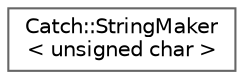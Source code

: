 digraph "Graphical Class Hierarchy"
{
 // LATEX_PDF_SIZE
  bgcolor="transparent";
  edge [fontname=Helvetica,fontsize=10,labelfontname=Helvetica,labelfontsize=10];
  node [fontname=Helvetica,fontsize=10,shape=box,height=0.2,width=0.4];
  rankdir="LR";
  Node0 [id="Node000000",label="Catch::StringMaker\l\< unsigned char \>",height=0.2,width=0.4,color="grey40", fillcolor="white", style="filled",URL="$struct_catch_1_1_string_maker_3_01unsigned_01char_01_4.html",tooltip=" "];
}
